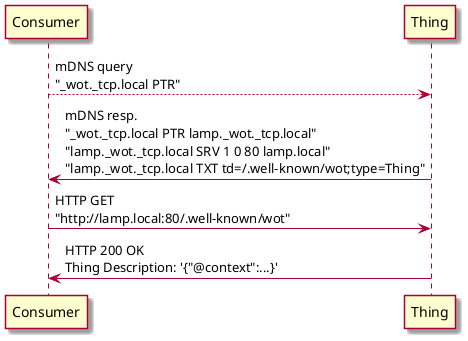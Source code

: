 @startuml
skin rose
skinparam defaultFontName "Noto Sans"
participant "Consumer" as Consumer
participant "Thing" as Thing

Consumer --> Thing : mDNS query\n"_wot._tcp.local PTR"
Thing ->  Consumer : mDNS resp.\n"_wot._tcp.local PTR lamp._wot._tcp.local"\n"lamp._wot._tcp.local SRV 1 0 80 lamp.local"\n"lamp._wot._tcp.local TXT td=/.well-known/wot;type=Thing"
Consumer -> Thing  : HTTP GET\n"http://lamp.local:80/.well-known/wot"
Thing ->  Consumer : HTTP 200 OK\nThing Description: '{"@context":...}'
@enduml